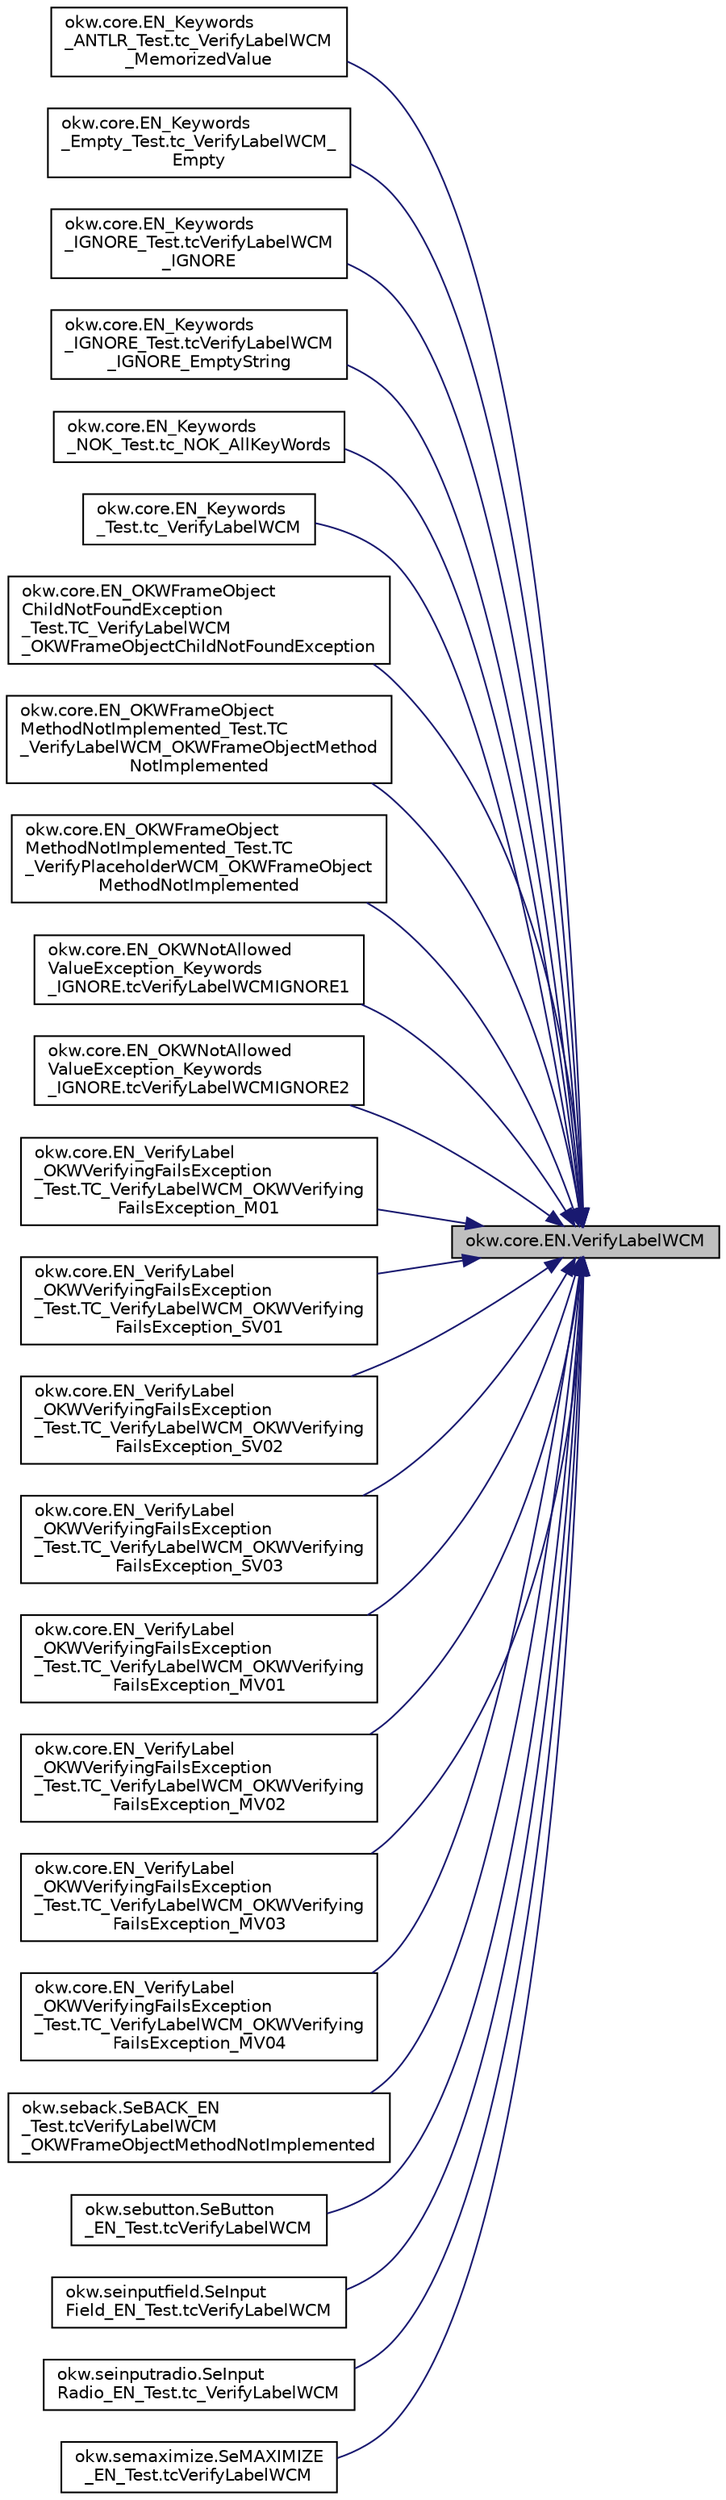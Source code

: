 digraph "okw.core.EN.VerifyLabelWCM"
{
 // INTERACTIVE_SVG=YES
 // LATEX_PDF_SIZE
  edge [fontname="Helvetica",fontsize="10",labelfontname="Helvetica",labelfontsize="10"];
  node [fontname="Helvetica",fontsize="10",shape=record];
  rankdir="RL";
  Node3328 [label="okw.core.EN.VerifyLabelWCM",height=0.2,width=0.4,color="black", fillcolor="grey75", style="filled", fontcolor="black",tooltip="Überprüft die Beschreibung/Label des Objektes."];
  Node3328 -> Node3329 [dir="back",color="midnightblue",fontsize="10",style="solid",fontname="Helvetica"];
  Node3329 [label="okw.core.EN_Keywords\l_ANTLR_Test.tc_VerifyLabelWCM\l_MemorizedValue",height=0.2,width=0.4,color="black", fillcolor="white", style="filled",URL="$classokw_1_1core_1_1_e_n___keywords___a_n_t_l_r___test.html#a389abd728853cdcf69faae5b1763878e",tooltip=" "];
  Node3328 -> Node3330 [dir="back",color="midnightblue",fontsize="10",style="solid",fontname="Helvetica"];
  Node3330 [label="okw.core.EN_Keywords\l_Empty_Test.tc_VerifyLabelWCM_\lEmpty",height=0.2,width=0.4,color="black", fillcolor="white", style="filled",URL="$classokw_1_1core_1_1_e_n___keywords___empty___test.html#aafb0e984b138a14f5944cc74e6481bec",tooltip="Prüft \"${EMPTY}\" für das Schlüsslewort VerifyLabel(strng,string)"];
  Node3328 -> Node3331 [dir="back",color="midnightblue",fontsize="10",style="solid",fontname="Helvetica"];
  Node3331 [label="okw.core.EN_Keywords\l_IGNORE_Test.tcVerifyLabelWCM\l_IGNORE",height=0.2,width=0.4,color="black", fillcolor="white", style="filled",URL="$classokw_1_1core_1_1_e_n___keywords___i_g_n_o_r_e___test.html#a4dfe2d0247c22c5eb1f1f94cc559aff0",tooltip=" "];
  Node3328 -> Node3332 [dir="back",color="midnightblue",fontsize="10",style="solid",fontname="Helvetica"];
  Node3332 [label="okw.core.EN_Keywords\l_IGNORE_Test.tcVerifyLabelWCM\l_IGNORE_EmptyString",height=0.2,width=0.4,color="black", fillcolor="white", style="filled",URL="$classokw_1_1core_1_1_e_n___keywords___i_g_n_o_r_e___test.html#afd5a4fbb77f79820fc665a62a10a7924",tooltip=" "];
  Node3328 -> Node3333 [dir="back",color="midnightblue",fontsize="10",style="solid",fontname="Helvetica"];
  Node3333 [label="okw.core.EN_Keywords\l_NOK_Test.tc_NOK_AllKeyWords",height=0.2,width=0.4,color="black", fillcolor="white", style="filled",URL="$classokw_1_1core_1_1_e_n___keywords___n_o_k___test.html#a81a960a2341dfb0e27da7871291c84dc",tooltip="Prüft methoden aufruf für einen einfachen Click."];
  Node3328 -> Node3334 [dir="back",color="midnightblue",fontsize="10",style="solid",fontname="Helvetica"];
  Node3334 [label="okw.core.EN_Keywords\l_Test.tc_VerifyLabelWCM",height=0.2,width=0.4,color="black", fillcolor="white", style="filled",URL="$classokw_1_1core_1_1_e_n___keywords___test.html#af0480b6de0340fe3c17398da7aaa3839",tooltip="\"Normaler\" Testfall für das Schlüsselwort EN.VerifyLabelWCM(String,String)."];
  Node3328 -> Node3335 [dir="back",color="midnightblue",fontsize="10",style="solid",fontname="Helvetica"];
  Node3335 [label="okw.core.EN_OKWFrameObject\lChildNotFoundException\l_Test.TC_VerifyLabelWCM\l_OKWFrameObjectChildNotFoundException",height=0.2,width=0.4,color="black", fillcolor="white", style="filled",URL="$classokw_1_1core_1_1_e_n___o_k_w_frame_object_child_not_found_exception___test.html#a1f17a9b2071e2c989d6f13a17261d4c1",tooltip="Prüft ob die Ausnahme OKWFrameObjectChildNotFoundException durch die LFC-VerifyCaption ausgelöst wird..."];
  Node3328 -> Node3336 [dir="back",color="midnightblue",fontsize="10",style="solid",fontname="Helvetica"];
  Node3336 [label="okw.core.EN_OKWFrameObject\lMethodNotImplemented_Test.TC\l_VerifyLabelWCM_OKWFrameObjectMethod\lNotImplemented",height=0.2,width=0.4,color="black", fillcolor="white", style="filled",URL="$classokw_1_1core_1_1_e_n___o_k_w_frame_object_method_not_implemented___test.html#a62484fa5ac110f76c7871dff8cdc2395",tooltip="Prüft ob die Ausnahme OKWFrameObjectMethodNotImplemented von VerifyCaptionWCM( FN,..."];
  Node3328 -> Node3337 [dir="back",color="midnightblue",fontsize="10",style="solid",fontname="Helvetica"];
  Node3337 [label="okw.core.EN_OKWFrameObject\lMethodNotImplemented_Test.TC\l_VerifyPlaceholderWCM_OKWFrameObject\lMethodNotImplemented",height=0.2,width=0.4,color="black", fillcolor="white", style="filled",URL="$classokw_1_1core_1_1_e_n___o_k_w_frame_object_method_not_implemented___test.html#a111596776b0372c8c042d5c674be2ec9",tooltip="Prüft ob die Ausnahme OKWFrameObjectMethodNotImplemented von VerifyPlaceholderWCM( FN,..."];
  Node3328 -> Node3338 [dir="back",color="midnightblue",fontsize="10",style="solid",fontname="Helvetica"];
  Node3338 [label="okw.core.EN_OKWNotAllowed\lValueException_Keywords\l_IGNORE.tcVerifyLabelWCMIGNORE1",height=0.2,width=0.4,color="black", fillcolor="white", style="filled",URL="$classokw_1_1core_1_1_e_n___o_k_w_not_allowed_value_exception___keywords___i_g_n_o_r_e.html#ab5b67589389cb02e0547185fbf862097",tooltip="Prüft ob \"${IGNORE} \" die Ausnahme okw.exceptions.OKWNotAllowedValueException auslöst."];
  Node3328 -> Node3339 [dir="back",color="midnightblue",fontsize="10",style="solid",fontname="Helvetica"];
  Node3339 [label="okw.core.EN_OKWNotAllowed\lValueException_Keywords\l_IGNORE.tcVerifyLabelWCMIGNORE2",height=0.2,width=0.4,color="black", fillcolor="white", style="filled",URL="$classokw_1_1core_1_1_e_n___o_k_w_not_allowed_value_exception___keywords___i_g_n_o_r_e.html#a59950fbfd35a688eb5f7b348023b627c",tooltip="Prüft ob \"\"${IGNORE}${TCN}\" die Ausnahme okw.exceptions.OKWNotAllowedValueException auslöst."];
  Node3328 -> Node3340 [dir="back",color="midnightblue",fontsize="10",style="solid",fontname="Helvetica"];
  Node3340 [label="okw.core.EN_VerifyLabel\l_OKWVerifyingFailsException\l_Test.TC_VerifyLabelWCM_OKWVerifying\lFailsException_M01",height=0.2,width=0.4,color="black", fillcolor="white", style="filled",URL="$classokw_1_1core_1_1_e_n___verify_label___o_k_w_verifying_fails_exception___test.html#a8413c81f5d96301ecc9a1e3beaf0561e",tooltip="Prüft, ob die Ausnahme OKWVerifyingFailsException bei einem Soll/Ist-Vergleich ausgelöst wird."];
  Node3328 -> Node3341 [dir="back",color="midnightblue",fontsize="10",style="solid",fontname="Helvetica"];
  Node3341 [label="okw.core.EN_VerifyLabel\l_OKWVerifyingFailsException\l_Test.TC_VerifyLabelWCM_OKWVerifying\lFailsException_SV01",height=0.2,width=0.4,color="black", fillcolor="white", style="filled",URL="$classokw_1_1core_1_1_e_n___verify_label___o_k_w_verifying_fails_exception___test.html#a33635eb753e79dcd7f891ecb903b72f3",tooltip="Prüft, ob die Ausnahme OKWVerifyingFailsException bei einem Soll/Ist-Vergleich ausgelöst wird."];
  Node3328 -> Node3342 [dir="back",color="midnightblue",fontsize="10",style="solid",fontname="Helvetica"];
  Node3342 [label="okw.core.EN_VerifyLabel\l_OKWVerifyingFailsException\l_Test.TC_VerifyLabelWCM_OKWVerifying\lFailsException_SV02",height=0.2,width=0.4,color="black", fillcolor="white", style="filled",URL="$classokw_1_1core_1_1_e_n___verify_label___o_k_w_verifying_fails_exception___test.html#aad4f76c8fb7d37d6d3a4353d9c4d8bbe",tooltip="Prüft, ob die Ausnahme OKWVerifyingFailsException bei einem Soll/Ist-Vergleich ausgelöst wird."];
  Node3328 -> Node3343 [dir="back",color="midnightblue",fontsize="10",style="solid",fontname="Helvetica"];
  Node3343 [label="okw.core.EN_VerifyLabel\l_OKWVerifyingFailsException\l_Test.TC_VerifyLabelWCM_OKWVerifying\lFailsException_SV03",height=0.2,width=0.4,color="black", fillcolor="white", style="filled",URL="$classokw_1_1core_1_1_e_n___verify_label___o_k_w_verifying_fails_exception___test.html#adeb23837ad921772273100a2bbe27b26",tooltip="Prüft, ob die Ausnahme OKWVerifyingFailsException bei einem Soll/Ist-Vergleich ausgelöst wird."];
  Node3328 -> Node3344 [dir="back",color="midnightblue",fontsize="10",style="solid",fontname="Helvetica"];
  Node3344 [label="okw.core.EN_VerifyLabel\l_OKWVerifyingFailsException\l_Test.TC_VerifyLabelWCM_OKWVerifying\lFailsException_MV01",height=0.2,width=0.4,color="black", fillcolor="white", style="filled",URL="$classokw_1_1core_1_1_e_n___verify_label___o_k_w_verifying_fails_exception___test.html#a15e8ab6a40bdf507abd90b3b588986df",tooltip="Prüft, ob die Ausnahme OKWVerifyingFailsException bei einem Soll/Ist-Vergleich ausgelöst wird."];
  Node3328 -> Node3345 [dir="back",color="midnightblue",fontsize="10",style="solid",fontname="Helvetica"];
  Node3345 [label="okw.core.EN_VerifyLabel\l_OKWVerifyingFailsException\l_Test.TC_VerifyLabelWCM_OKWVerifying\lFailsException_MV02",height=0.2,width=0.4,color="black", fillcolor="white", style="filled",URL="$classokw_1_1core_1_1_e_n___verify_label___o_k_w_verifying_fails_exception___test.html#a11a50d6db7152fa1c06ad1a49d601f04",tooltip="Prüft, ob die Ausnahme OKWVerifyingFailsException bei einem Soll/Ist-Vergleich ausgelöst wird."];
  Node3328 -> Node3346 [dir="back",color="midnightblue",fontsize="10",style="solid",fontname="Helvetica"];
  Node3346 [label="okw.core.EN_VerifyLabel\l_OKWVerifyingFailsException\l_Test.TC_VerifyLabelWCM_OKWVerifying\lFailsException_MV03",height=0.2,width=0.4,color="black", fillcolor="white", style="filled",URL="$classokw_1_1core_1_1_e_n___verify_label___o_k_w_verifying_fails_exception___test.html#a2dfdbf1d19acc598f043745b7176b783",tooltip="Prüft, ob die Ausnahme OKWVerifyingFailsException bei einem Soll/Ist-Vergleich ausgelöst wird."];
  Node3328 -> Node3347 [dir="back",color="midnightblue",fontsize="10",style="solid",fontname="Helvetica"];
  Node3347 [label="okw.core.EN_VerifyLabel\l_OKWVerifyingFailsException\l_Test.TC_VerifyLabelWCM_OKWVerifying\lFailsException_MV04",height=0.2,width=0.4,color="black", fillcolor="white", style="filled",URL="$classokw_1_1core_1_1_e_n___verify_label___o_k_w_verifying_fails_exception___test.html#adfdfa5dad4e3e11fc268a7406cfec681",tooltip="Prüft, ob die Ausnahme OKWVerifyingFailsException bei einem Soll/Ist-Vergleich ausgelöst wird."];
  Node3328 -> Node3348 [dir="back",color="midnightblue",fontsize="10",style="solid",fontname="Helvetica"];
  Node3348 [label="okw.seback.SeBACK_EN\l_Test.tcVerifyLabelWCM\l_OKWFrameObjectMethodNotImplemented",height=0.2,width=0.4,color="black", fillcolor="white", style="filled",URL="$classokw_1_1seback_1_1_se_b_a_c_k___e_n___test.html#af9b6115b5ecf78adf36a7dad2c7b955c",tooltip="Test des Schlüsselwortes \"VerifyLabelWCM( FN, ExpVal ) für SeBACK."];
  Node3328 -> Node3349 [dir="back",color="midnightblue",fontsize="10",style="solid",fontname="Helvetica"];
  Node3349 [label="okw.sebutton.SeButton\l_EN_Test.tcVerifyLabelWCM",height=0.2,width=0.4,color="black", fillcolor="white", style="filled",URL="$classokw_1_1sebutton_1_1_se_button___e_n___test.html#a8b6784c6df19a9e29079756409afe8b6",tooltip="Test des Schlüsselwortes VerifyLabel für den GUI-Adapter SeButton."];
  Node3328 -> Node3350 [dir="back",color="midnightblue",fontsize="10",style="solid",fontname="Helvetica"];
  Node3350 [label="okw.seinputfield.SeInput\lField_EN_Test.tcVerifyLabelWCM",height=0.2,width=0.4,color="black", fillcolor="white", style="filled",URL="$classokw_1_1seinputfield_1_1_se_input_field___e_n___test.html#a8b2380718f56fb15fb0d6e70762b92e1",tooltip="Prüft, ob die Methode VerifyLabelWCM für SeInputField implementiert ist."];
  Node3328 -> Node3351 [dir="back",color="midnightblue",fontsize="10",style="solid",fontname="Helvetica"];
  Node3351 [label="okw.seinputradio.SeInput\lRadio_EN_Test.tc_VerifyLabelWCM",height=0.2,width=0.4,color="black", fillcolor="white", style="filled",URL="$classokw_1_1seinputradio_1_1_se_input_radio___e_n___test.html#aad91a331636cab9e7472eae90f61d206",tooltip="Test des Schlüsselwortes VerifyLabel für den GUI-Adapter SeInputRadio."];
  Node3328 -> Node3352 [dir="back",color="midnightblue",fontsize="10",style="solid",fontname="Helvetica"];
  Node3352 [label="okw.semaximize.SeMAXIMIZE\l_EN_Test.tcVerifyLabelWCM",height=0.2,width=0.4,color="black", fillcolor="white", style="filled",URL="$classokw_1_1semaximize_1_1_se_m_a_x_i_m_i_z_e___e_n___test.html#a90862ef460fd9d821ee95dec5ff729d1",tooltip="Test des Schlüsselwortes \"VerifyLabelWCM( FN, ExpVal ) für SeMAXIMIZE."];
}
